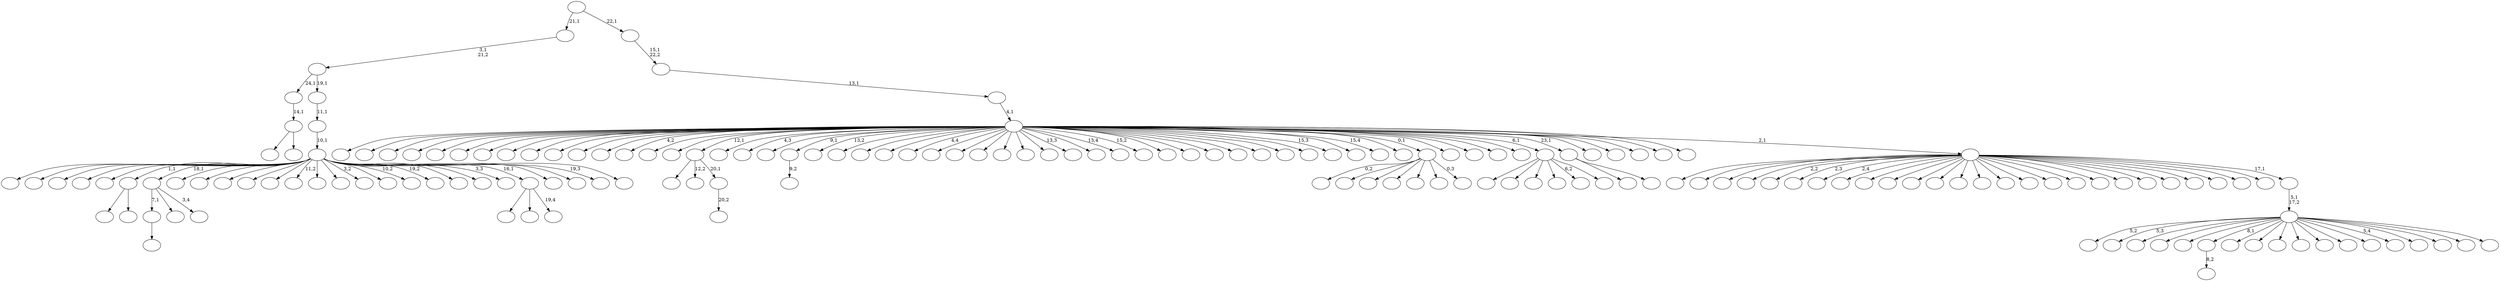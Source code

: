 digraph T {
	175 [label=""]
	174 [label=""]
	173 [label=""]
	172 [label=""]
	171 [label=""]
	170 [label=""]
	169 [label=""]
	168 [label=""]
	167 [label=""]
	166 [label=""]
	165 [label=""]
	164 [label=""]
	163 [label=""]
	162 [label=""]
	161 [label=""]
	160 [label=""]
	159 [label=""]
	158 [label=""]
	157 [label=""]
	156 [label=""]
	155 [label=""]
	154 [label=""]
	153 [label=""]
	152 [label=""]
	151 [label=""]
	150 [label=""]
	149 [label=""]
	148 [label=""]
	147 [label=""]
	146 [label=""]
	145 [label=""]
	144 [label=""]
	143 [label=""]
	142 [label=""]
	141 [label=""]
	140 [label=""]
	139 [label=""]
	138 [label=""]
	137 [label=""]
	136 [label=""]
	135 [label=""]
	134 [label=""]
	133 [label=""]
	132 [label=""]
	131 [label=""]
	130 [label=""]
	129 [label=""]
	128 [label=""]
	127 [label=""]
	126 [label=""]
	125 [label=""]
	124 [label=""]
	123 [label=""]
	122 [label=""]
	121 [label=""]
	120 [label=""]
	119 [label=""]
	118 [label=""]
	117 [label=""]
	116 [label=""]
	115 [label=""]
	114 [label=""]
	113 [label=""]
	112 [label=""]
	111 [label=""]
	110 [label=""]
	109 [label=""]
	108 [label=""]
	107 [label=""]
	106 [label=""]
	105 [label=""]
	104 [label=""]
	103 [label=""]
	102 [label=""]
	101 [label=""]
	100 [label=""]
	99 [label=""]
	98 [label=""]
	97 [label=""]
	96 [label=""]
	95 [label=""]
	94 [label=""]
	93 [label=""]
	92 [label=""]
	91 [label=""]
	90 [label=""]
	89 [label=""]
	88 [label=""]
	87 [label=""]
	86 [label=""]
	85 [label=""]
	84 [label=""]
	83 [label=""]
	82 [label=""]
	81 [label=""]
	80 [label=""]
	79 [label=""]
	78 [label=""]
	77 [label=""]
	76 [label=""]
	75 [label=""]
	74 [label=""]
	73 [label=""]
	72 [label=""]
	71 [label=""]
	70 [label=""]
	69 [label=""]
	68 [label=""]
	67 [label=""]
	66 [label=""]
	65 [label=""]
	64 [label=""]
	63 [label=""]
	62 [label=""]
	61 [label=""]
	60 [label=""]
	59 [label=""]
	58 [label=""]
	57 [label=""]
	56 [label=""]
	55 [label=""]
	54 [label=""]
	53 [label=""]
	52 [label=""]
	51 [label=""]
	50 [label=""]
	49 [label=""]
	48 [label=""]
	47 [label=""]
	46 [label=""]
	45 [label=""]
	44 [label=""]
	43 [label=""]
	42 [label=""]
	41 [label=""]
	40 [label=""]
	39 [label=""]
	38 [label=""]
	37 [label=""]
	36 [label=""]
	35 [label=""]
	34 [label=""]
	33 [label=""]
	32 [label=""]
	31 [label=""]
	30 [label=""]
	29 [label=""]
	28 [label=""]
	27 [label=""]
	26 [label=""]
	25 [label=""]
	24 [label=""]
	23 [label=""]
	22 [label=""]
	21 [label=""]
	20 [label=""]
	19 [label=""]
	18 [label=""]
	17 [label=""]
	16 [label=""]
	15 [label=""]
	14 [label=""]
	13 [label=""]
	12 [label=""]
	11 [label=""]
	10 [label=""]
	9 [label=""]
	8 [label=""]
	7 [label=""]
	6 [label=""]
	5 [label=""]
	4 [label=""]
	3 [label=""]
	2 [label=""]
	1 [label=""]
	0 [label=""]
	132 -> 133 [label="20,2"]
	131 -> 144 [label=""]
	131 -> 134 [label="12,2"]
	131 -> 132 [label="20,1"]
	129 -> 152 [label=""]
	129 -> 130 [label=""]
	124 -> 125 [label=""]
	121 -> 122 [label="8,2"]
	119 -> 120 [label="9,2"]
	110 -> 145 [label=""]
	110 -> 111 [label=""]
	109 -> 110 [label="14,1"]
	105 -> 124 [label="7,1"]
	105 -> 116 [label=""]
	105 -> 106 [label="3,4"]
	44 -> 141 [label=""]
	44 -> 59 [label=""]
	44 -> 45 [label="19,4"]
	38 -> 139 [label="0,2"]
	38 -> 137 [label=""]
	38 -> 81 [label=""]
	38 -> 79 [label=""]
	38 -> 68 [label=""]
	38 -> 43 [label=""]
	38 -> 39 [label="0,3"]
	23 -> 155 [label=""]
	23 -> 143 [label=""]
	23 -> 98 [label=""]
	23 -> 77 [label=""]
	23 -> 26 [label="6,2"]
	23 -> 24 [label=""]
	21 -> 153 [label=""]
	21 -> 22 [label=""]
	14 -> 170 [label=""]
	14 -> 160 [label=""]
	14 -> 138 [label=""]
	14 -> 136 [label=""]
	14 -> 135 [label=""]
	14 -> 129 [label="1,1"]
	14 -> 105 [label="18,1"]
	14 -> 102 [label=""]
	14 -> 100 [label=""]
	14 -> 95 [label=""]
	14 -> 90 [label=""]
	14 -> 85 [label=""]
	14 -> 80 [label="11,2"]
	14 -> 76 [label=""]
	14 -> 72 [label=""]
	14 -> 71 [label="3,2"]
	14 -> 69 [label=""]
	14 -> 61 [label="10,2"]
	14 -> 57 [label="19,2"]
	14 -> 56 [label=""]
	14 -> 54 [label=""]
	14 -> 46 [label="3,3"]
	14 -> 44 [label="16,1"]
	14 -> 34 [label=""]
	14 -> 31 [label=""]
	14 -> 28 [label="19,3"]
	14 -> 15 [label=""]
	13 -> 14 [label="10,1"]
	12 -> 13 [label="11,1"]
	11 -> 109 [label="24,1"]
	11 -> 12 [label="19,1"]
	10 -> 11 [label="3,1\n21,2"]
	7 -> 171 [label="5,2"]
	7 -> 166 [label="5,3"]
	7 -> 164 [label=""]
	7 -> 163 [label=""]
	7 -> 126 [label=""]
	7 -> 121 [label="8,1"]
	7 -> 112 [label=""]
	7 -> 92 [label=""]
	7 -> 91 [label=""]
	7 -> 89 [label=""]
	7 -> 87 [label=""]
	7 -> 84 [label=""]
	7 -> 82 [label=""]
	7 -> 65 [label="5,4"]
	7 -> 49 [label=""]
	7 -> 36 [label=""]
	7 -> 20 [label=""]
	7 -> 8 [label=""]
	6 -> 7 [label="5,1\n17,2"]
	5 -> 175 [label=""]
	5 -> 168 [label=""]
	5 -> 158 [label=""]
	5 -> 156 [label=""]
	5 -> 150 [label="2,2"]
	5 -> 149 [label="2,3"]
	5 -> 147 [label="2,4"]
	5 -> 142 [label=""]
	5 -> 115 [label=""]
	5 -> 108 [label=""]
	5 -> 99 [label=""]
	5 -> 94 [label=""]
	5 -> 83 [label=""]
	5 -> 75 [label=""]
	5 -> 74 [label=""]
	5 -> 73 [label=""]
	5 -> 64 [label=""]
	5 -> 60 [label=""]
	5 -> 58 [label=""]
	5 -> 55 [label=""]
	5 -> 50 [label=""]
	5 -> 40 [label=""]
	5 -> 37 [label=""]
	5 -> 32 [label=""]
	5 -> 30 [label=""]
	5 -> 29 [label=""]
	5 -> 6 [label="17,1"]
	4 -> 174 [label=""]
	4 -> 173 [label=""]
	4 -> 172 [label=""]
	4 -> 169 [label=""]
	4 -> 167 [label=""]
	4 -> 165 [label=""]
	4 -> 162 [label=""]
	4 -> 161 [label=""]
	4 -> 159 [label=""]
	4 -> 157 [label=""]
	4 -> 154 [label=""]
	4 -> 151 [label=""]
	4 -> 148 [label="4,2"]
	4 -> 146 [label=""]
	4 -> 140 [label=""]
	4 -> 131 [label="12,1"]
	4 -> 128 [label=""]
	4 -> 127 [label="4,3"]
	4 -> 123 [label=""]
	4 -> 119 [label="9,1"]
	4 -> 118 [label="13,2"]
	4 -> 117 [label=""]
	4 -> 114 [label=""]
	4 -> 113 [label=""]
	4 -> 107 [label="4,4"]
	4 -> 104 [label=""]
	4 -> 103 [label=""]
	4 -> 101 [label=""]
	4 -> 97 [label=""]
	4 -> 96 [label=""]
	4 -> 93 [label=""]
	4 -> 88 [label="13,3"]
	4 -> 86 [label=""]
	4 -> 78 [label="13,4"]
	4 -> 70 [label="15,2"]
	4 -> 67 [label=""]
	4 -> 66 [label=""]
	4 -> 63 [label=""]
	4 -> 62 [label=""]
	4 -> 53 [label=""]
	4 -> 52 [label=""]
	4 -> 51 [label=""]
	4 -> 48 [label="15,3"]
	4 -> 47 [label=""]
	4 -> 42 [label="15,4"]
	4 -> 41 [label=""]
	4 -> 38 [label="0,1"]
	4 -> 35 [label=""]
	4 -> 33 [label=""]
	4 -> 27 [label=""]
	4 -> 25 [label=""]
	4 -> 23 [label="6,1"]
	4 -> 21 [label="23,1"]
	4 -> 19 [label=""]
	4 -> 18 [label=""]
	4 -> 17 [label=""]
	4 -> 16 [label=""]
	4 -> 9 [label=""]
	4 -> 5 [label="2,1"]
	3 -> 4 [label="4,1"]
	2 -> 3 [label="13,1"]
	1 -> 2 [label="15,1\n22,2"]
	0 -> 10 [label="21,1"]
	0 -> 1 [label="22,1"]
}
